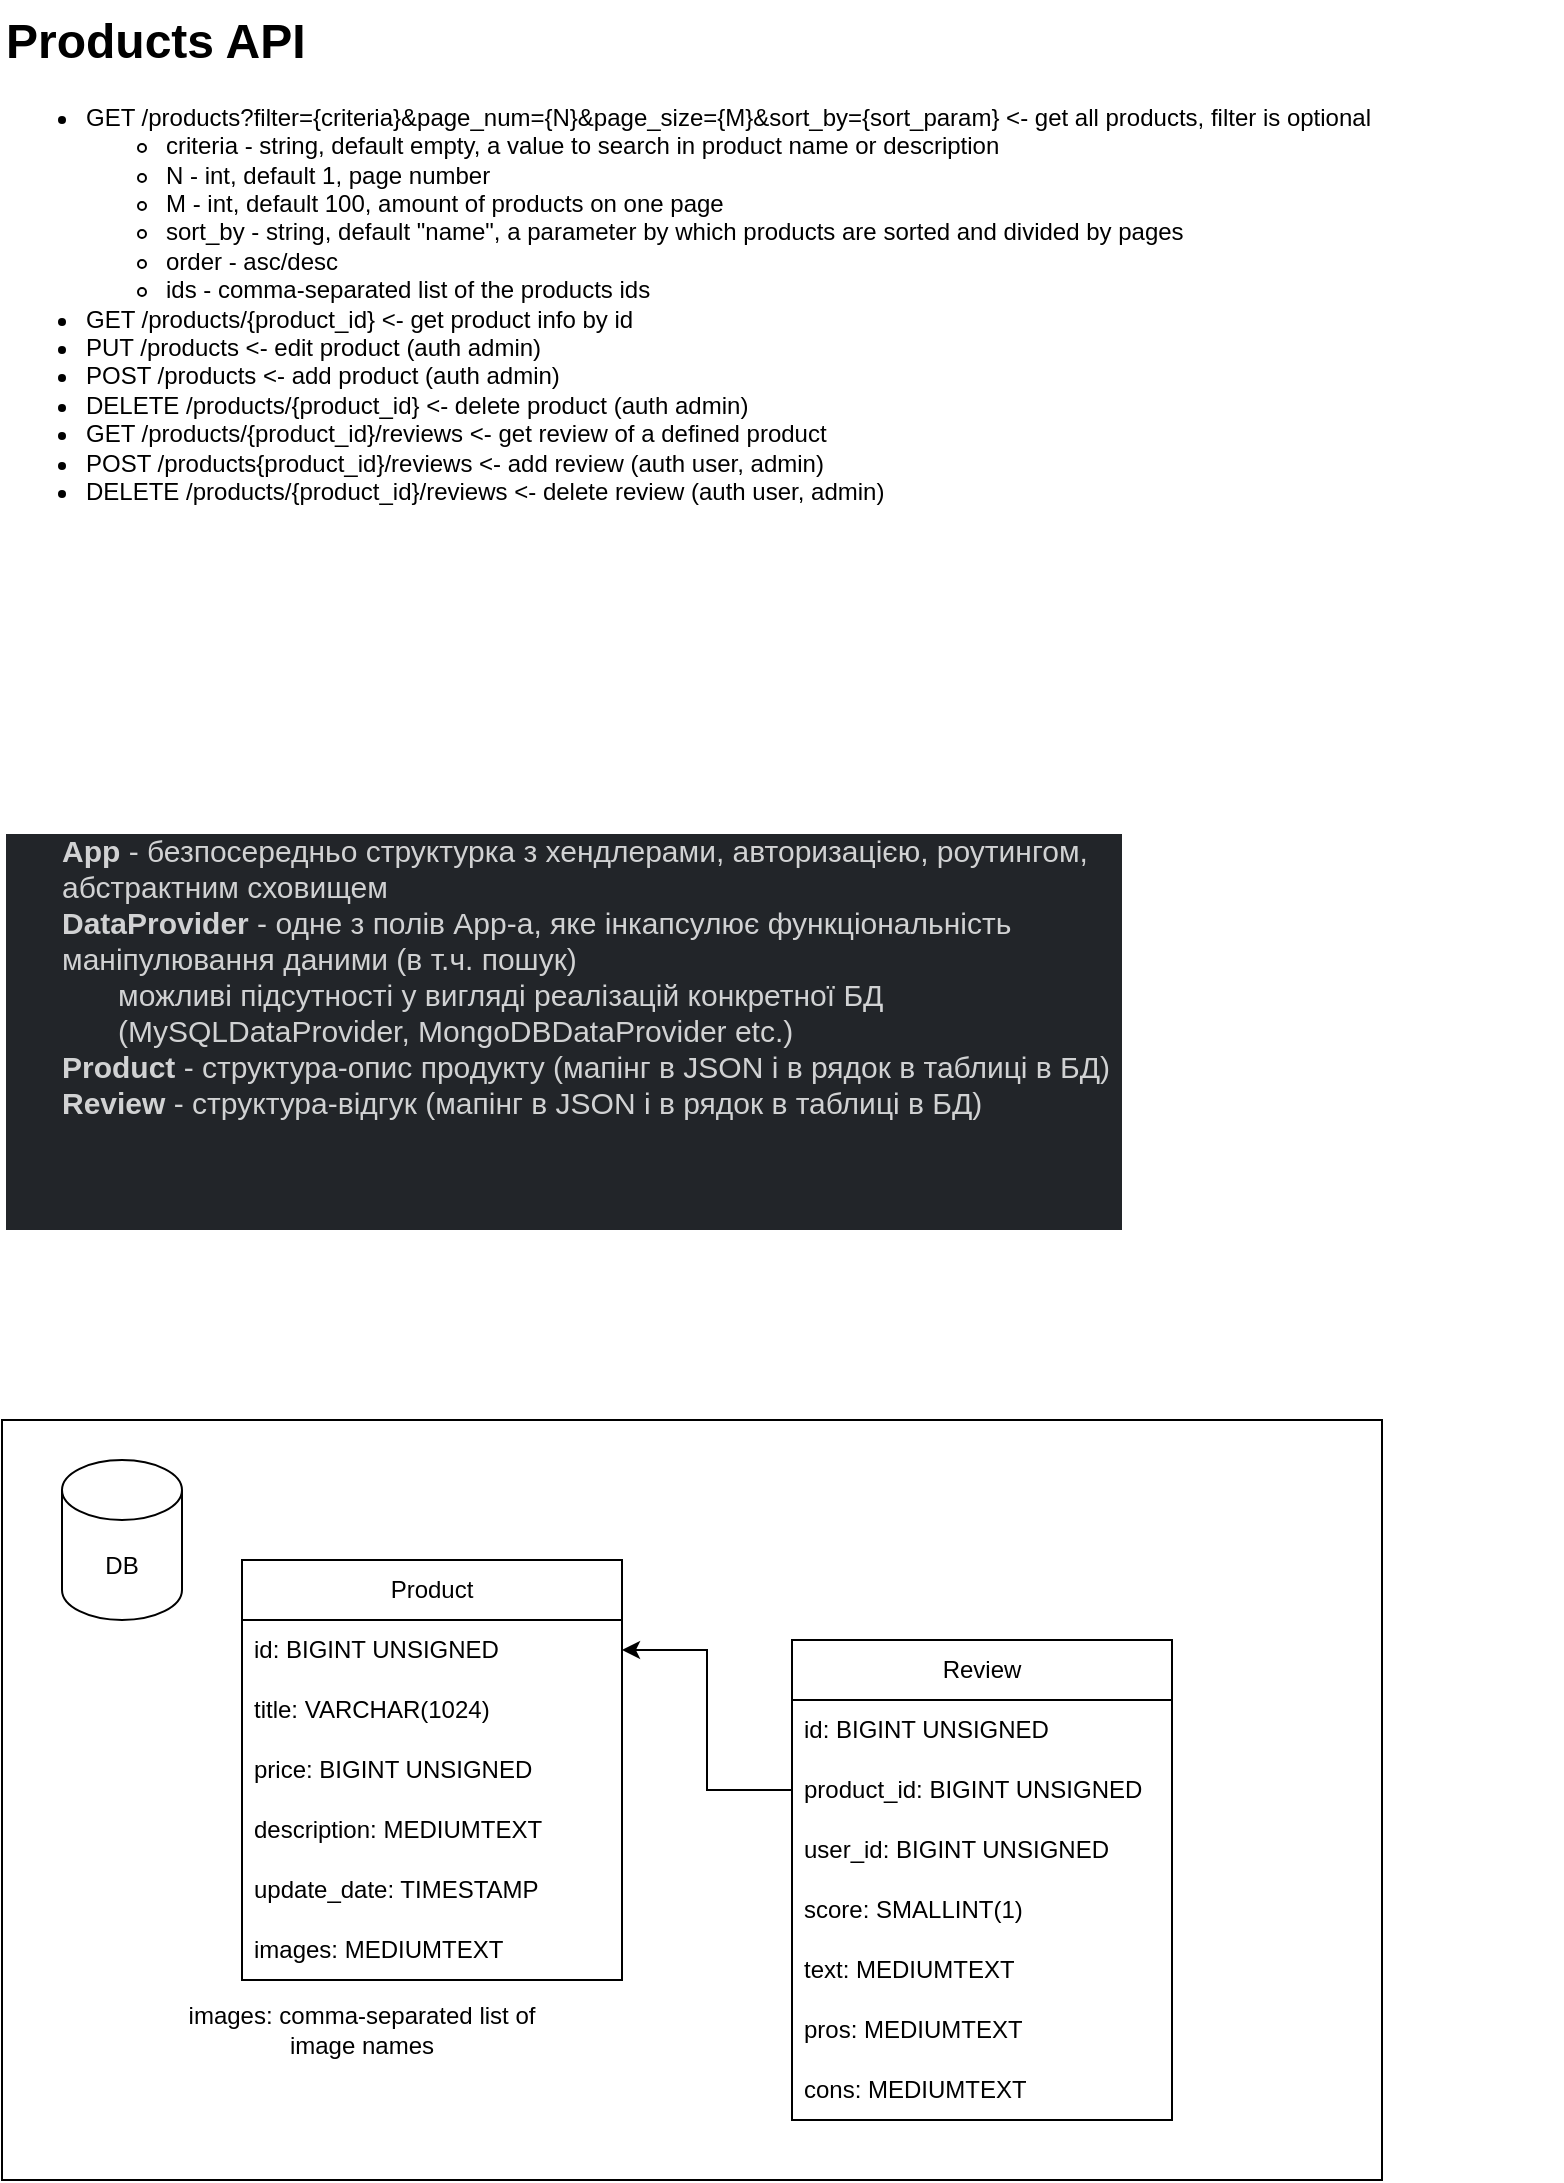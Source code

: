<mxfile version="24.3.1" type="github">
  <diagram name="Page-1" id="ZJJYtPXDSKrinVVGFOde">
    <mxGraphModel dx="1434" dy="822" grid="1" gridSize="10" guides="1" tooltips="1" connect="1" arrows="1" fold="1" page="1" pageScale="1" pageWidth="850" pageHeight="1100" math="0" shadow="0">
      <root>
        <mxCell id="0" />
        <mxCell id="1" parent="0" />
        <mxCell id="3Lx6cvFHlFur323gadac-1" value="&lt;h1 style=&quot;margin-top: 0px;&quot;&gt;Products API&lt;br&gt;&lt;/h1&gt;&lt;ul&gt;&lt;li&gt;GET /products?filter={criteria}&amp;amp;page_num={N}&amp;amp;page_size={M}&amp;amp;sort_by={sort_param} &amp;lt;- get all products, filter is optional&lt;/li&gt;&lt;ul&gt;&lt;li&gt;criteria - string, default empty, a value to search in product name or description&lt;/li&gt;&lt;li&gt;N - int, default 1, page number&lt;/li&gt;&lt;li&gt;M - int, default 100, amount of products on one page&lt;/li&gt;&lt;li&gt;sort_by - string, default &quot;name&quot;, a parameter by which products are sorted and divided by pages&lt;br&gt;&lt;/li&gt;&lt;li&gt;order - asc/desc&lt;/li&gt;&lt;li&gt;ids - comma-separated list of the products ids&lt;br&gt;&lt;/li&gt;&lt;/ul&gt;&lt;li&gt;GET /products/{product_id} &amp;lt;- get product info by id&lt;/li&gt;&lt;li&gt;&lt;span style=&quot;background-color: initial;&quot;&gt;PUT /products &amp;lt;- edit product (auth admin)&lt;/span&gt;&lt;br&gt;&lt;/li&gt;&lt;li&gt;POST /products &amp;lt;- add product (auth admin)&lt;br&gt;&lt;/li&gt;&lt;li&gt;DELETE /products/{product_id} &amp;lt;- delete product (auth admin)&lt;br&gt;&lt;/li&gt;&lt;li&gt;GET /products/{product_id}/reviews &amp;lt;- get review of a defined product&lt;/li&gt;&lt;li&gt;POST /products{product_id}/reviews&amp;nbsp;&amp;lt;- add review (auth user, admin)&lt;br&gt;&lt;/li&gt;&lt;li&gt;DELETE /products/{product_id}/reviews&amp;nbsp;&amp;lt;- delete review (auth user, admin)&lt;/li&gt;&lt;/ul&gt;" style="text;html=1;whiteSpace=wrap;overflow=hidden;rounded=0;" parent="1" vertex="1">
          <mxGeometry x="30" y="10" width="780" height="280" as="geometry" />
        </mxCell>
        <mxCell id="Mr2Lyw9iKwcphw1yniOa-7" value="&lt;ul data-stringify-type=&quot;unordered-list&quot; class=&quot;p-rich_text_list p-rich_text_list__bullet&quot; data-indent=&quot;0&quot; data-border=&quot;0&quot; style=&quot;box-sizing: inherit; margin: 0px; padding: 0px; list-style-type: none; color: rgb(209, 210, 211); font-family: Slack-Lato, Slack-Fractions, appleLogo, sans-serif; font-size: 15px; font-style: normal; font-variant-ligatures: common-ligatures; font-variant-caps: normal; font-weight: 400; letter-spacing: normal; orphans: 2; text-align: left; text-indent: 0px; text-transform: none; widows: 2; word-spacing: 0px; -webkit-text-stroke-width: 0px; white-space: normal; background-color: rgb(34, 37, 41); text-decoration-thickness: initial; text-decoration-style: initial; text-decoration-color: initial;&quot;&gt;&lt;li data-stringify-indent=&quot;0&quot; data-stringify-border=&quot;0&quot; style=&quot;box-sizing: inherit; margin-bottom: 0px; margin-left: 28px; list-style-type: none;&quot;&gt;&lt;b data-stringify-type=&quot;bold&quot; style=&quot;box-sizing: inherit;&quot;&gt;App&lt;/b&gt;&lt;span&gt;&amp;nbsp;&lt;/span&gt;- безпосередньо структурка з хендлерами, авторизацією, роутингом, абстрактним сховищем&lt;/li&gt;&lt;li data-stringify-indent=&quot;0&quot; data-stringify-border=&quot;0&quot; style=&quot;box-sizing: inherit; margin-bottom: 0px; margin-left: 28px; list-style-type: none;&quot;&gt;&lt;b data-stringify-type=&quot;bold&quot; style=&quot;box-sizing: inherit;&quot;&gt;DataProvider&lt;/b&gt;&lt;span&gt;&amp;nbsp;&lt;/span&gt;- одне з полів App-a, яке інкапсулює функціональність маніпулювання даними (в т.ч. пошук)&lt;/li&gt;&lt;/ul&gt;&lt;ul data-stringify-type=&quot;unordered-list&quot; class=&quot;p-rich_text_list p-rich_text_list__bullet&quot; data-indent=&quot;1&quot; data-border=&quot;0&quot; style=&quot;box-sizing: inherit; margin: 0px; padding: 0px; list-style-type: none; color: rgb(209, 210, 211); font-family: Slack-Lato, Slack-Fractions, appleLogo, sans-serif; font-size: 15px; font-style: normal; font-variant-ligatures: common-ligatures; font-variant-caps: normal; font-weight: 400; letter-spacing: normal; orphans: 2; text-align: left; text-indent: 0px; text-transform: none; widows: 2; word-spacing: 0px; -webkit-text-stroke-width: 0px; white-space: normal; background-color: rgb(34, 37, 41); text-decoration-thickness: initial; text-decoration-style: initial; text-decoration-color: initial;&quot;&gt;&lt;li data-stringify-indent=&quot;1&quot; data-stringify-border=&quot;0&quot; style=&quot;box-sizing: inherit; margin-bottom: 0px; margin-left: 56px; list-style-type: none;&quot;&gt;можливі підсутності у вигляді реалізацій конкретної БД (MySQLDataProvider, MongoDBDataProvider etc.)&lt;/li&gt;&lt;/ul&gt;&lt;ul data-stringify-type=&quot;unordered-list&quot; class=&quot;p-rich_text_list p-rich_text_list__bullet&quot; data-indent=&quot;0&quot; data-border=&quot;0&quot; style=&quot;box-sizing: inherit; margin: 0px; padding: 0px; list-style-type: none; color: rgb(209, 210, 211); font-family: Slack-Lato, Slack-Fractions, appleLogo, sans-serif; font-size: 15px; font-style: normal; font-variant-ligatures: common-ligatures; font-variant-caps: normal; font-weight: 400; letter-spacing: normal; orphans: 2; text-align: left; text-indent: 0px; text-transform: none; widows: 2; word-spacing: 0px; -webkit-text-stroke-width: 0px; white-space: normal; background-color: rgb(34, 37, 41); text-decoration-thickness: initial; text-decoration-style: initial; text-decoration-color: initial;&quot;&gt;&lt;li data-stringify-indent=&quot;0&quot; data-stringify-border=&quot;0&quot; style=&quot;box-sizing: inherit; margin-bottom: 0px; margin-left: 28px; list-style-type: none;&quot;&gt;&lt;b data-stringify-type=&quot;bold&quot; style=&quot;box-sizing: inherit;&quot;&gt;Product&lt;/b&gt;&lt;span&gt;&amp;nbsp;&lt;/span&gt;- структура-опис продукту (мапінг в JSON і в рядок в таблиці в БД)&lt;/li&gt;&lt;li data-stringify-indent=&quot;0&quot; data-stringify-border=&quot;0&quot; style=&quot;box-sizing: inherit; margin-bottom: 0px; margin-left: 28px; list-style-type: none;&quot;&gt;&lt;b data-stringify-type=&quot;bold&quot; style=&quot;box-sizing: inherit;&quot;&gt;Review&lt;span&gt;&amp;nbsp;&lt;/span&gt;&lt;/b&gt;- структура-відгук (мапінг в JSON і в рядок в таблиці в БД)&lt;/li&gt;&lt;/ul&gt;&lt;div class=&quot;p-rich_text_section&quot; style=&quot;box-sizing: inherit; counter-reset: list-0 0 list-1 0 list-2 0 list-3 0 list-4 0 list-5 0 list-6 0 list-7 0 list-8 0 list-9 0; color: rgb(209, 210, 211); font-family: Slack-Lato, Slack-Fractions, appleLogo, sans-serif; font-size: 15px; font-style: normal; font-variant-ligatures: common-ligatures; font-variant-caps: normal; font-weight: 400; letter-spacing: normal; orphans: 2; text-align: left; text-indent: 0px; text-transform: none; widows: 2; word-spacing: 0px; -webkit-text-stroke-width: 0px; white-space: normal; background-color: rgb(34, 37, 41); text-decoration-thickness: initial; text-decoration-style: initial; text-decoration-color: initial;&quot;&gt;&lt;br class=&quot;Apple-interchange-newline&quot;&gt;&#xa;&#xa;&lt;/div&gt;" style="text;whiteSpace=wrap;html=1;" parent="1" vertex="1">
          <mxGeometry x="30" y="420" width="560" height="240" as="geometry" />
        </mxCell>
        <mxCell id="Mr2Lyw9iKwcphw1yniOa-28" value="" style="rounded=0;whiteSpace=wrap;html=1;fillColor=none;" parent="1" vertex="1">
          <mxGeometry x="30" y="720" width="690" height="380" as="geometry" />
        </mxCell>
        <mxCell id="Mr2Lyw9iKwcphw1yniOa-29" value="DB" style="shape=cylinder3;whiteSpace=wrap;html=1;boundedLbl=1;backgroundOutline=1;size=15;" parent="1" vertex="1">
          <mxGeometry x="60" y="740" width="60" height="80" as="geometry" />
        </mxCell>
        <mxCell id="Mr2Lyw9iKwcphw1yniOa-30" value="Product" style="swimlane;fontStyle=0;childLayout=stackLayout;horizontal=1;startSize=30;horizontalStack=0;resizeParent=1;resizeParentMax=0;resizeLast=0;collapsible=1;marginBottom=0;whiteSpace=wrap;html=1;" parent="1" vertex="1">
          <mxGeometry x="150" y="790" width="190" height="210" as="geometry" />
        </mxCell>
        <mxCell id="Mr2Lyw9iKwcphw1yniOa-31" value="id: BIGINT UNSIGNED" style="text;strokeColor=none;fillColor=none;align=left;verticalAlign=middle;spacingLeft=4;spacingRight=4;overflow=hidden;points=[[0,0.5],[1,0.5]];portConstraint=eastwest;rotatable=0;whiteSpace=wrap;html=1;" parent="Mr2Lyw9iKwcphw1yniOa-30" vertex="1">
          <mxGeometry y="30" width="190" height="30" as="geometry" />
        </mxCell>
        <mxCell id="Mr2Lyw9iKwcphw1yniOa-32" value="title: VARCHAR(1024)" style="text;strokeColor=none;fillColor=none;align=left;verticalAlign=middle;spacingLeft=4;spacingRight=4;overflow=hidden;points=[[0,0.5],[1,0.5]];portConstraint=eastwest;rotatable=0;whiteSpace=wrap;html=1;" parent="Mr2Lyw9iKwcphw1yniOa-30" vertex="1">
          <mxGeometry y="60" width="190" height="30" as="geometry" />
        </mxCell>
        <mxCell id="-rvVx6LLlHHF1My98kld-2" value="price: BIGINT UNSIGNED" style="text;strokeColor=none;fillColor=none;align=left;verticalAlign=middle;spacingLeft=4;spacingRight=4;overflow=hidden;points=[[0,0.5],[1,0.5]];portConstraint=eastwest;rotatable=0;whiteSpace=wrap;html=1;" parent="Mr2Lyw9iKwcphw1yniOa-30" vertex="1">
          <mxGeometry y="90" width="190" height="30" as="geometry" />
        </mxCell>
        <mxCell id="VpHtZ0TVyh0CKWOgbQuc-1" value="description: MEDIUMTEXT" style="text;strokeColor=none;fillColor=none;align=left;verticalAlign=middle;spacingLeft=4;spacingRight=4;overflow=hidden;points=[[0,0.5],[1,0.5]];portConstraint=eastwest;rotatable=0;whiteSpace=wrap;html=1;" parent="Mr2Lyw9iKwcphw1yniOa-30" vertex="1">
          <mxGeometry y="120" width="190" height="30" as="geometry" />
        </mxCell>
        <mxCell id="-rvVx6LLlHHF1My98kld-1" value="update_date: TIMESTAMP" style="text;strokeColor=none;fillColor=none;align=left;verticalAlign=middle;spacingLeft=4;spacingRight=4;overflow=hidden;points=[[0,0.5],[1,0.5]];portConstraint=eastwest;rotatable=0;whiteSpace=wrap;html=1;" parent="Mr2Lyw9iKwcphw1yniOa-30" vertex="1">
          <mxGeometry y="150" width="190" height="30" as="geometry" />
        </mxCell>
        <mxCell id="Mr2Lyw9iKwcphw1yniOa-33" value="images: MEDIUMTEXT" style="text;strokeColor=none;fillColor=none;align=left;verticalAlign=middle;spacingLeft=4;spacingRight=4;overflow=hidden;points=[[0,0.5],[1,0.5]];portConstraint=eastwest;rotatable=0;whiteSpace=wrap;html=1;" parent="Mr2Lyw9iKwcphw1yniOa-30" vertex="1">
          <mxGeometry y="180" width="190" height="30" as="geometry" />
        </mxCell>
        <mxCell id="Mr2Lyw9iKwcphw1yniOa-34" value="Review" style="swimlane;fontStyle=0;childLayout=stackLayout;horizontal=1;startSize=30;horizontalStack=0;resizeParent=1;resizeParentMax=0;resizeLast=0;collapsible=1;marginBottom=0;whiteSpace=wrap;html=1;movable=1;resizable=1;rotatable=1;deletable=1;editable=1;locked=0;connectable=1;" parent="1" vertex="1">
          <mxGeometry x="425" y="830" width="190" height="240" as="geometry">
            <mxRectangle x="425" y="670" width="80" height="30" as="alternateBounds" />
          </mxGeometry>
        </mxCell>
        <mxCell id="Mr2Lyw9iKwcphw1yniOa-35" value="id: BIGINT UNSIGNED" style="text;strokeColor=none;fillColor=none;align=left;verticalAlign=middle;spacingLeft=4;spacingRight=4;overflow=hidden;points=[[0,0.5],[1,0.5]];portConstraint=eastwest;rotatable=0;whiteSpace=wrap;html=1;" parent="Mr2Lyw9iKwcphw1yniOa-34" vertex="1">
          <mxGeometry y="30" width="190" height="30" as="geometry" />
        </mxCell>
        <mxCell id="Mr2Lyw9iKwcphw1yniOa-36" value="product_id: BIGINT UNSIGNED" style="text;strokeColor=none;fillColor=none;align=left;verticalAlign=middle;spacingLeft=4;spacingRight=4;overflow=hidden;points=[[0,0.5],[1,0.5]];portConstraint=eastwest;rotatable=0;whiteSpace=wrap;html=1;" parent="Mr2Lyw9iKwcphw1yniOa-34" vertex="1">
          <mxGeometry y="60" width="190" height="30" as="geometry" />
        </mxCell>
        <mxCell id="jqBt7s8ivbqRsUb2F52F-1" value="user_id: BIGINT UNSIGNED" style="text;strokeColor=none;fillColor=none;align=left;verticalAlign=middle;spacingLeft=4;spacingRight=4;overflow=hidden;points=[[0,0.5],[1,0.5]];portConstraint=eastwest;rotatable=0;whiteSpace=wrap;html=1;" parent="Mr2Lyw9iKwcphw1yniOa-34" vertex="1">
          <mxGeometry y="90" width="190" height="30" as="geometry" />
        </mxCell>
        <mxCell id="Mr2Lyw9iKwcphw1yniOa-37" value="score: SMALLINT(1)" style="text;strokeColor=none;fillColor=none;align=left;verticalAlign=middle;spacingLeft=4;spacingRight=4;overflow=hidden;points=[[0,0.5],[1,0.5]];portConstraint=eastwest;rotatable=0;whiteSpace=wrap;html=1;" parent="Mr2Lyw9iKwcphw1yniOa-34" vertex="1">
          <mxGeometry y="120" width="190" height="30" as="geometry" />
        </mxCell>
        <mxCell id="Mr2Lyw9iKwcphw1yniOa-38" value="text: MEDIUMTEXT" style="text;strokeColor=none;fillColor=none;align=left;verticalAlign=middle;spacingLeft=4;spacingRight=4;overflow=hidden;points=[[0,0.5],[1,0.5]];portConstraint=eastwest;rotatable=0;whiteSpace=wrap;html=1;" parent="Mr2Lyw9iKwcphw1yniOa-34" vertex="1">
          <mxGeometry y="150" width="190" height="30" as="geometry" />
        </mxCell>
        <mxCell id="jqBt7s8ivbqRsUb2F52F-2" value="pros: MEDIUMTEXT" style="text;strokeColor=none;fillColor=none;align=left;verticalAlign=middle;spacingLeft=4;spacingRight=4;overflow=hidden;points=[[0,0.5],[1,0.5]];portConstraint=eastwest;rotatable=0;whiteSpace=wrap;html=1;" parent="Mr2Lyw9iKwcphw1yniOa-34" vertex="1">
          <mxGeometry y="180" width="190" height="30" as="geometry" />
        </mxCell>
        <mxCell id="jqBt7s8ivbqRsUb2F52F-3" value="cons: MEDIUMTEXT" style="text;strokeColor=none;fillColor=none;align=left;verticalAlign=middle;spacingLeft=4;spacingRight=4;overflow=hidden;points=[[0,0.5],[1,0.5]];portConstraint=eastwest;rotatable=0;whiteSpace=wrap;html=1;" parent="Mr2Lyw9iKwcphw1yniOa-34" vertex="1">
          <mxGeometry y="210" width="190" height="30" as="geometry" />
        </mxCell>
        <mxCell id="Mr2Lyw9iKwcphw1yniOa-39" style="edgeStyle=orthogonalEdgeStyle;rounded=0;orthogonalLoop=1;jettySize=auto;html=1;exitX=0;exitY=0.5;exitDx=0;exitDy=0;entryX=1;entryY=0.5;entryDx=0;entryDy=0;" parent="1" source="Mr2Lyw9iKwcphw1yniOa-36" target="Mr2Lyw9iKwcphw1yniOa-31" edge="1">
          <mxGeometry relative="1" as="geometry" />
        </mxCell>
        <mxCell id="VpHtZ0TVyh0CKWOgbQuc-2" value="images: comma-separated list of image names" style="text;html=1;align=center;verticalAlign=middle;whiteSpace=wrap;rounded=0;" parent="1" vertex="1">
          <mxGeometry x="110" y="1010" width="200" height="30" as="geometry" />
        </mxCell>
      </root>
    </mxGraphModel>
  </diagram>
</mxfile>
